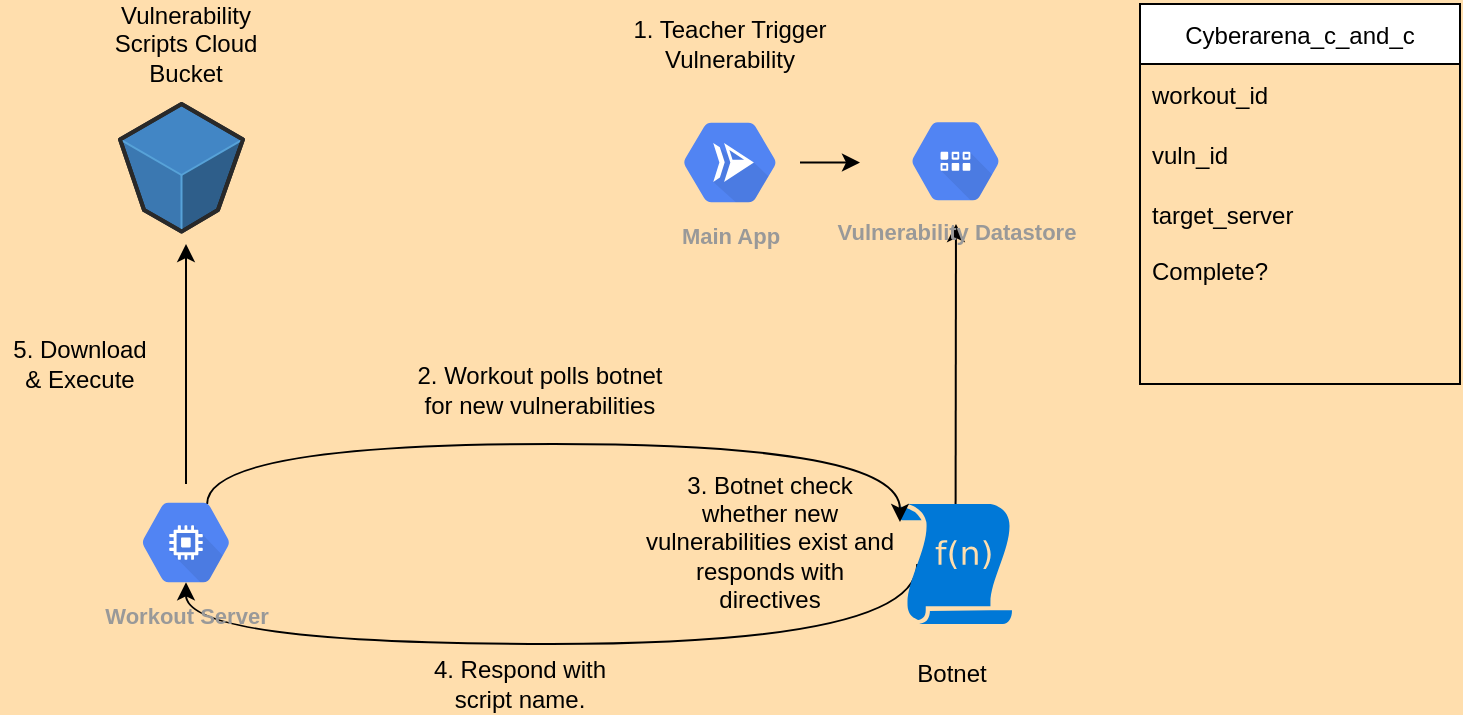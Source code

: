 <mxfile version="17.1.3" type="device"><diagram id="TiC_A4pMcMUZrJG_bbg-" name="Page-1"><mxGraphModel dx="1021" dy="534" grid="1" gridSize="10" guides="1" tooltips="1" connect="1" arrows="1" fold="1" page="1" pageScale="1" pageWidth="850" pageHeight="1100" background="#FFDEAD" math="0" shadow="0"><root><mxCell id="0"/><mxCell id="1" parent="0"/><mxCell id="Y4ZPxff6idJMfKauIQ4H-1" value="" style="verticalLabelPosition=bottom;html=1;verticalAlign=top;strokeWidth=1;align=center;outlineConnect=0;dashed=0;outlineConnect=0;shape=mxgraph.aws3d.s3Bucket;fillColor=#4286c5;strokeColor=#57A2D8;aspect=fixed;rounded=0;" vertex="1" parent="1"><mxGeometry x="110" y="90" width="61.5" height="63.8" as="geometry"/></mxCell><mxCell id="Y4ZPxff6idJMfKauIQ4H-26" style="edgeStyle=orthogonalEdgeStyle;curved=1;orthogonalLoop=1;jettySize=auto;html=1;exitX=0.16;exitY=0.5;exitDx=0;exitDy=0;exitPerimeter=0;entryX=0.5;entryY=0.84;entryDx=0;entryDy=0;entryPerimeter=0;" edge="1" parent="1" source="Y4ZPxff6idJMfKauIQ4H-2" target="Y4ZPxff6idJMfKauIQ4H-6"><mxGeometry relative="1" as="geometry"><mxPoint x="120" y="390" as="targetPoint"/><Array as="points"><mxPoint x="509" y="360"/><mxPoint x="143" y="360"/></Array></mxGeometry></mxCell><mxCell id="Y4ZPxff6idJMfKauIQ4H-45" style="edgeStyle=orthogonalEdgeStyle;curved=1;orthogonalLoop=1;jettySize=auto;html=1;" edge="1" parent="1" source="Y4ZPxff6idJMfKauIQ4H-2"><mxGeometry relative="1" as="geometry"><mxPoint x="528" y="150" as="targetPoint"/></mxGeometry></mxCell><mxCell id="Y4ZPxff6idJMfKauIQ4H-2" value="" style="aspect=fixed;pointerEvents=1;shadow=0;dashed=0;html=1;strokeColor=none;labelPosition=center;verticalLabelPosition=bottom;verticalAlign=top;align=center;shape=mxgraph.mscae.enterprise.udf_function;fillColor=#0078D7;rounded=0;" vertex="1" parent="1"><mxGeometry x="499.6" y="290" width="56.4" height="60" as="geometry"/></mxCell><mxCell id="Y4ZPxff6idJMfKauIQ4H-3" value="Vulnerability Datastore&lt;br&gt;" style="html=1;fillColor=#5184F3;strokeColor=none;verticalAlign=top;labelPosition=center;verticalLabelPosition=bottom;align=center;spacingTop=-6;fontSize=11;fontStyle=1;fontColor=#999999;shape=mxgraph.gcp2.hexIcon;prIcon=cloud_datastore;rounded=0;" vertex="1" parent="1"><mxGeometry x="494.8" y="90" width="66" height="57.35" as="geometry"/></mxCell><mxCell id="Y4ZPxff6idJMfKauIQ4H-14" style="edgeStyle=orthogonalEdgeStyle;rounded=0;orthogonalLoop=1;jettySize=auto;html=1;curved=1;" edge="1" parent="1" source="Y4ZPxff6idJMfKauIQ4H-5"><mxGeometry relative="1" as="geometry"><mxPoint x="480" y="119.25" as="targetPoint"/></mxGeometry></mxCell><mxCell id="Y4ZPxff6idJMfKauIQ4H-5" value="Main App" style="html=1;fillColor=#5184F3;strokeColor=none;verticalAlign=top;labelPosition=center;verticalLabelPosition=bottom;align=center;spacingTop=-6;fontSize=11;fontStyle=1;fontColor=#999999;shape=mxgraph.gcp2.hexIcon;prIcon=cloud_run;rounded=0;" vertex="1" parent="1"><mxGeometry x="380" y="90" width="70" height="58.5" as="geometry"/></mxCell><mxCell id="Y4ZPxff6idJMfKauIQ4H-17" style="edgeStyle=orthogonalEdgeStyle;rounded=0;orthogonalLoop=1;jettySize=auto;html=1;curved=1;" edge="1" parent="1" source="Y4ZPxff6idJMfKauIQ4H-6"><mxGeometry relative="1" as="geometry"><mxPoint x="143" y="160" as="targetPoint"/></mxGeometry></mxCell><mxCell id="Y4ZPxff6idJMfKauIQ4H-24" style="edgeStyle=orthogonalEdgeStyle;orthogonalLoop=1;jettySize=auto;html=1;entryX=0.007;entryY=0.15;entryDx=0;entryDy=0;entryPerimeter=0;exitX=0.66;exitY=0.17;exitDx=0;exitDy=0;exitPerimeter=0;curved=1;" edge="1" parent="1" source="Y4ZPxff6idJMfKauIQ4H-6" target="Y4ZPxff6idJMfKauIQ4H-2"><mxGeometry relative="1" as="geometry"><mxPoint x="170" y="290" as="sourcePoint"/><Array as="points"><mxPoint x="154" y="260"/><mxPoint x="500" y="260"/></Array></mxGeometry></mxCell><mxCell id="Y4ZPxff6idJMfKauIQ4H-6" value="Workout Server&lt;br&gt;" style="html=1;fillColor=#5184F3;strokeColor=none;verticalAlign=top;labelPosition=center;verticalLabelPosition=bottom;align=center;spacingTop=-6;fontSize=11;fontStyle=1;fontColor=#999999;shape=mxgraph.gcp2.hexIcon;prIcon=compute_engine;rounded=0;" vertex="1" parent="1"><mxGeometry x="110" y="280" width="66" height="58.5" as="geometry"/></mxCell><mxCell id="Y4ZPxff6idJMfKauIQ4H-30" value="Botnet" style="text;html=1;strokeColor=none;fillColor=none;align=center;verticalAlign=middle;whiteSpace=wrap;rounded=0;" vertex="1" parent="1"><mxGeometry x="496" y="360" width="60" height="30" as="geometry"/></mxCell><mxCell id="Y4ZPxff6idJMfKauIQ4H-31" value="Vulnerability Scripts Cloud Bucket&lt;br&gt;" style="text;html=1;strokeColor=none;fillColor=none;align=center;verticalAlign=middle;whiteSpace=wrap;rounded=0;" vertex="1" parent="1"><mxGeometry x="103" y="40" width="80" height="40" as="geometry"/></mxCell><mxCell id="Y4ZPxff6idJMfKauIQ4H-32" value="5. Download &amp;amp; Execute" style="text;html=1;strokeColor=none;fillColor=none;align=center;verticalAlign=middle;whiteSpace=wrap;rounded=0;" vertex="1" parent="1"><mxGeometry x="50" y="200" width="80" height="40" as="geometry"/></mxCell><mxCell id="Y4ZPxff6idJMfKauIQ4H-34" value="1. Teacher Trigger Vulnerability" style="text;html=1;strokeColor=none;fillColor=none;align=center;verticalAlign=middle;whiteSpace=wrap;rounded=0;" vertex="1" parent="1"><mxGeometry x="360" y="50" width="110" height="20" as="geometry"/></mxCell><mxCell id="Y4ZPxff6idJMfKauIQ4H-36" value="2. Workout polls botnet for new vulnerabilities" style="text;html=1;strokeColor=none;fillColor=none;align=center;verticalAlign=middle;whiteSpace=wrap;rounded=0;" vertex="1" parent="1"><mxGeometry x="255" y="210" width="130" height="45" as="geometry"/></mxCell><mxCell id="Y4ZPxff6idJMfKauIQ4H-37" value="4. Respond with script name." style="text;html=1;strokeColor=none;fillColor=none;align=center;verticalAlign=middle;whiteSpace=wrap;rounded=0;" vertex="1" parent="1"><mxGeometry x="255" y="370" width="110" height="20" as="geometry"/></mxCell><mxCell id="Y4ZPxff6idJMfKauIQ4H-38" value="3. Botnet check whether new vulnerabilities exist and responds with directives" style="text;html=1;strokeColor=none;fillColor=none;align=center;verticalAlign=middle;whiteSpace=wrap;rounded=0;" vertex="1" parent="1"><mxGeometry x="369.6" y="244.25" width="130" height="130" as="geometry"/></mxCell><mxCell id="Y4ZPxff6idJMfKauIQ4H-41" value="Cyberarena_c_and_c" style="swimlane;fontStyle=0;childLayout=stackLayout;horizontal=1;startSize=30;horizontalStack=0;resizeParent=1;resizeParentMax=0;resizeLast=0;collapsible=1;marginBottom=0;" vertex="1" parent="1"><mxGeometry x="620" y="40" width="160" height="190" as="geometry"><mxRectangle x="630" y="70" width="120" height="30" as="alternateBounds"/></mxGeometry></mxCell><mxCell id="Y4ZPxff6idJMfKauIQ4H-42" value="workout_id" style="text;strokeColor=none;fillColor=none;align=left;verticalAlign=middle;spacingLeft=4;spacingRight=4;overflow=hidden;points=[[0,0.5],[1,0.5]];portConstraint=eastwest;rotatable=0;" vertex="1" parent="Y4ZPxff6idJMfKauIQ4H-41"><mxGeometry y="30" width="160" height="30" as="geometry"/></mxCell><mxCell id="Y4ZPxff6idJMfKauIQ4H-43" value="vuln_id" style="text;strokeColor=none;fillColor=none;align=left;verticalAlign=middle;spacingLeft=4;spacingRight=4;overflow=hidden;points=[[0,0.5],[1,0.5]];portConstraint=eastwest;rotatable=0;" vertex="1" parent="Y4ZPxff6idJMfKauIQ4H-41"><mxGeometry y="60" width="160" height="30" as="geometry"/></mxCell><mxCell id="Y4ZPxff6idJMfKauIQ4H-44" value="target_server&#10;&#10;Complete?&#10;&#10;&#10;" style="text;strokeColor=none;fillColor=none;align=left;verticalAlign=middle;spacingLeft=4;spacingRight=4;overflow=hidden;points=[[0,0.5],[1,0.5]];portConstraint=eastwest;rotatable=0;" vertex="1" parent="Y4ZPxff6idJMfKauIQ4H-41"><mxGeometry y="90" width="160" height="100" as="geometry"/></mxCell></root></mxGraphModel></diagram></mxfile>